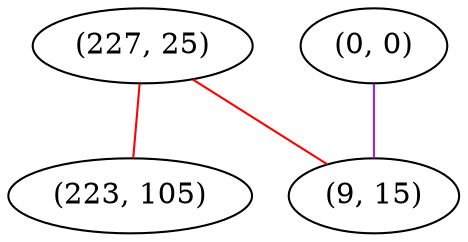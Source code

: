 graph "" {
"(227, 25)";
"(223, 105)";
"(0, 0)";
"(9, 15)";
"(227, 25)" -- "(223, 105)"  [color=red, key=0, weight=1];
"(227, 25)" -- "(9, 15)"  [color=red, key=0, weight=1];
"(0, 0)" -- "(9, 15)"  [color=purple, key=0, weight=4];
}
